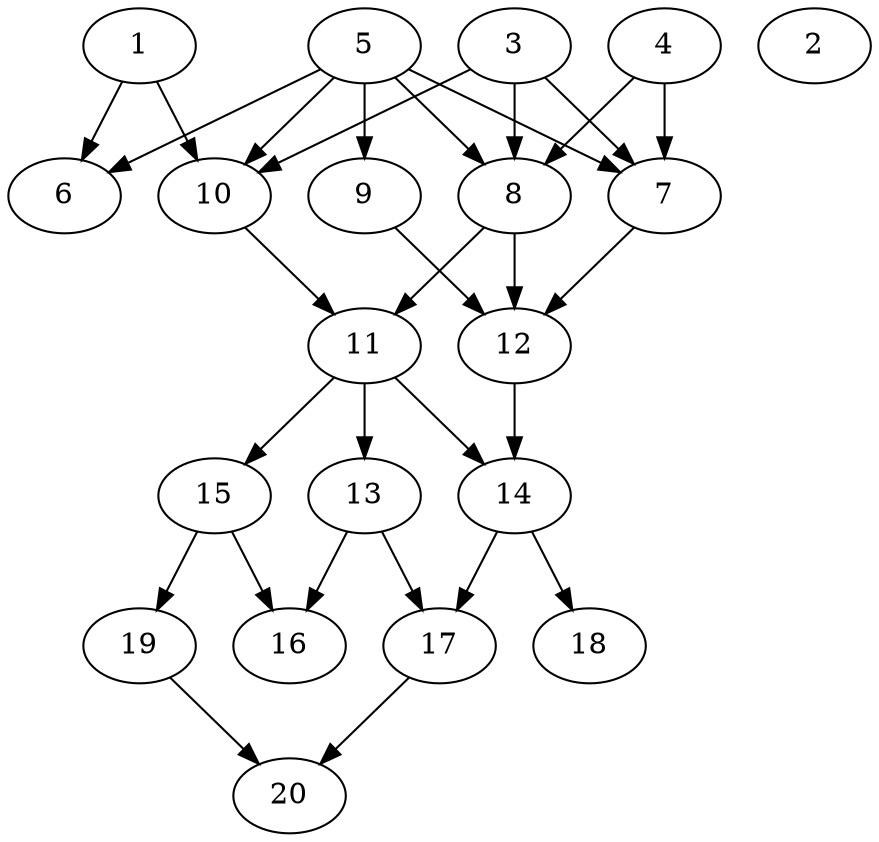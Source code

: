 // DAG automatically generated by daggen at Tue Jul 23 14:22:50 2019
// ./daggen --dot -n 20 --ccr 0.5 --fat 0.5 --regular 0.5 --density 0.6 --mindata 5242880 --maxdata 52428800 
digraph G {
  1 [size="61853696", alpha="0.18", expect_size="30926848"] 
  1 -> 6 [size ="30926848"]
  1 -> 10 [size ="30926848"]
  2 [size="55277568", alpha="0.02", expect_size="27638784"] 
  3 [size="56891392", alpha="0.14", expect_size="28445696"] 
  3 -> 7 [size ="28445696"]
  3 -> 8 [size ="28445696"]
  3 -> 10 [size ="28445696"]
  4 [size="79509504", alpha="0.05", expect_size="39754752"] 
  4 -> 7 [size ="39754752"]
  4 -> 8 [size ="39754752"]
  5 [size="63584256", alpha="0.00", expect_size="31792128"] 
  5 -> 6 [size ="31792128"]
  5 -> 7 [size ="31792128"]
  5 -> 8 [size ="31792128"]
  5 -> 9 [size ="31792128"]
  5 -> 10 [size ="31792128"]
  6 [size="73136128", alpha="0.10", expect_size="36568064"] 
  7 [size="16730112", alpha="0.15", expect_size="8365056"] 
  7 -> 12 [size ="8365056"]
  8 [size="100737024", alpha="0.09", expect_size="50368512"] 
  8 -> 11 [size ="50368512"]
  8 -> 12 [size ="50368512"]
  9 [size="100155392", alpha="0.05", expect_size="50077696"] 
  9 -> 12 [size ="50077696"]
  10 [size="23347200", alpha="0.00", expect_size="11673600"] 
  10 -> 11 [size ="11673600"]
  11 [size="75444224", alpha="0.07", expect_size="37722112"] 
  11 -> 13 [size ="37722112"]
  11 -> 14 [size ="37722112"]
  11 -> 15 [size ="37722112"]
  12 [size="67180544", alpha="0.16", expect_size="33590272"] 
  12 -> 14 [size ="33590272"]
  13 [size="75431936", alpha="0.16", expect_size="37715968"] 
  13 -> 16 [size ="37715968"]
  13 -> 17 [size ="37715968"]
  14 [size="48234496", alpha="0.06", expect_size="24117248"] 
  14 -> 17 [size ="24117248"]
  14 -> 18 [size ="24117248"]
  15 [size="72517632", alpha="0.18", expect_size="36258816"] 
  15 -> 16 [size ="36258816"]
  15 -> 19 [size ="36258816"]
  16 [size="74371072", alpha="0.10", expect_size="37185536"] 
  17 [size="26093568", alpha="0.11", expect_size="13046784"] 
  17 -> 20 [size ="13046784"]
  18 [size="94586880", alpha="0.13", expect_size="47293440"] 
  19 [size="40499200", alpha="0.10", expect_size="20249600"] 
  19 -> 20 [size ="20249600"]
  20 [size="66320384", alpha="0.17", expect_size="33160192"] 
}
